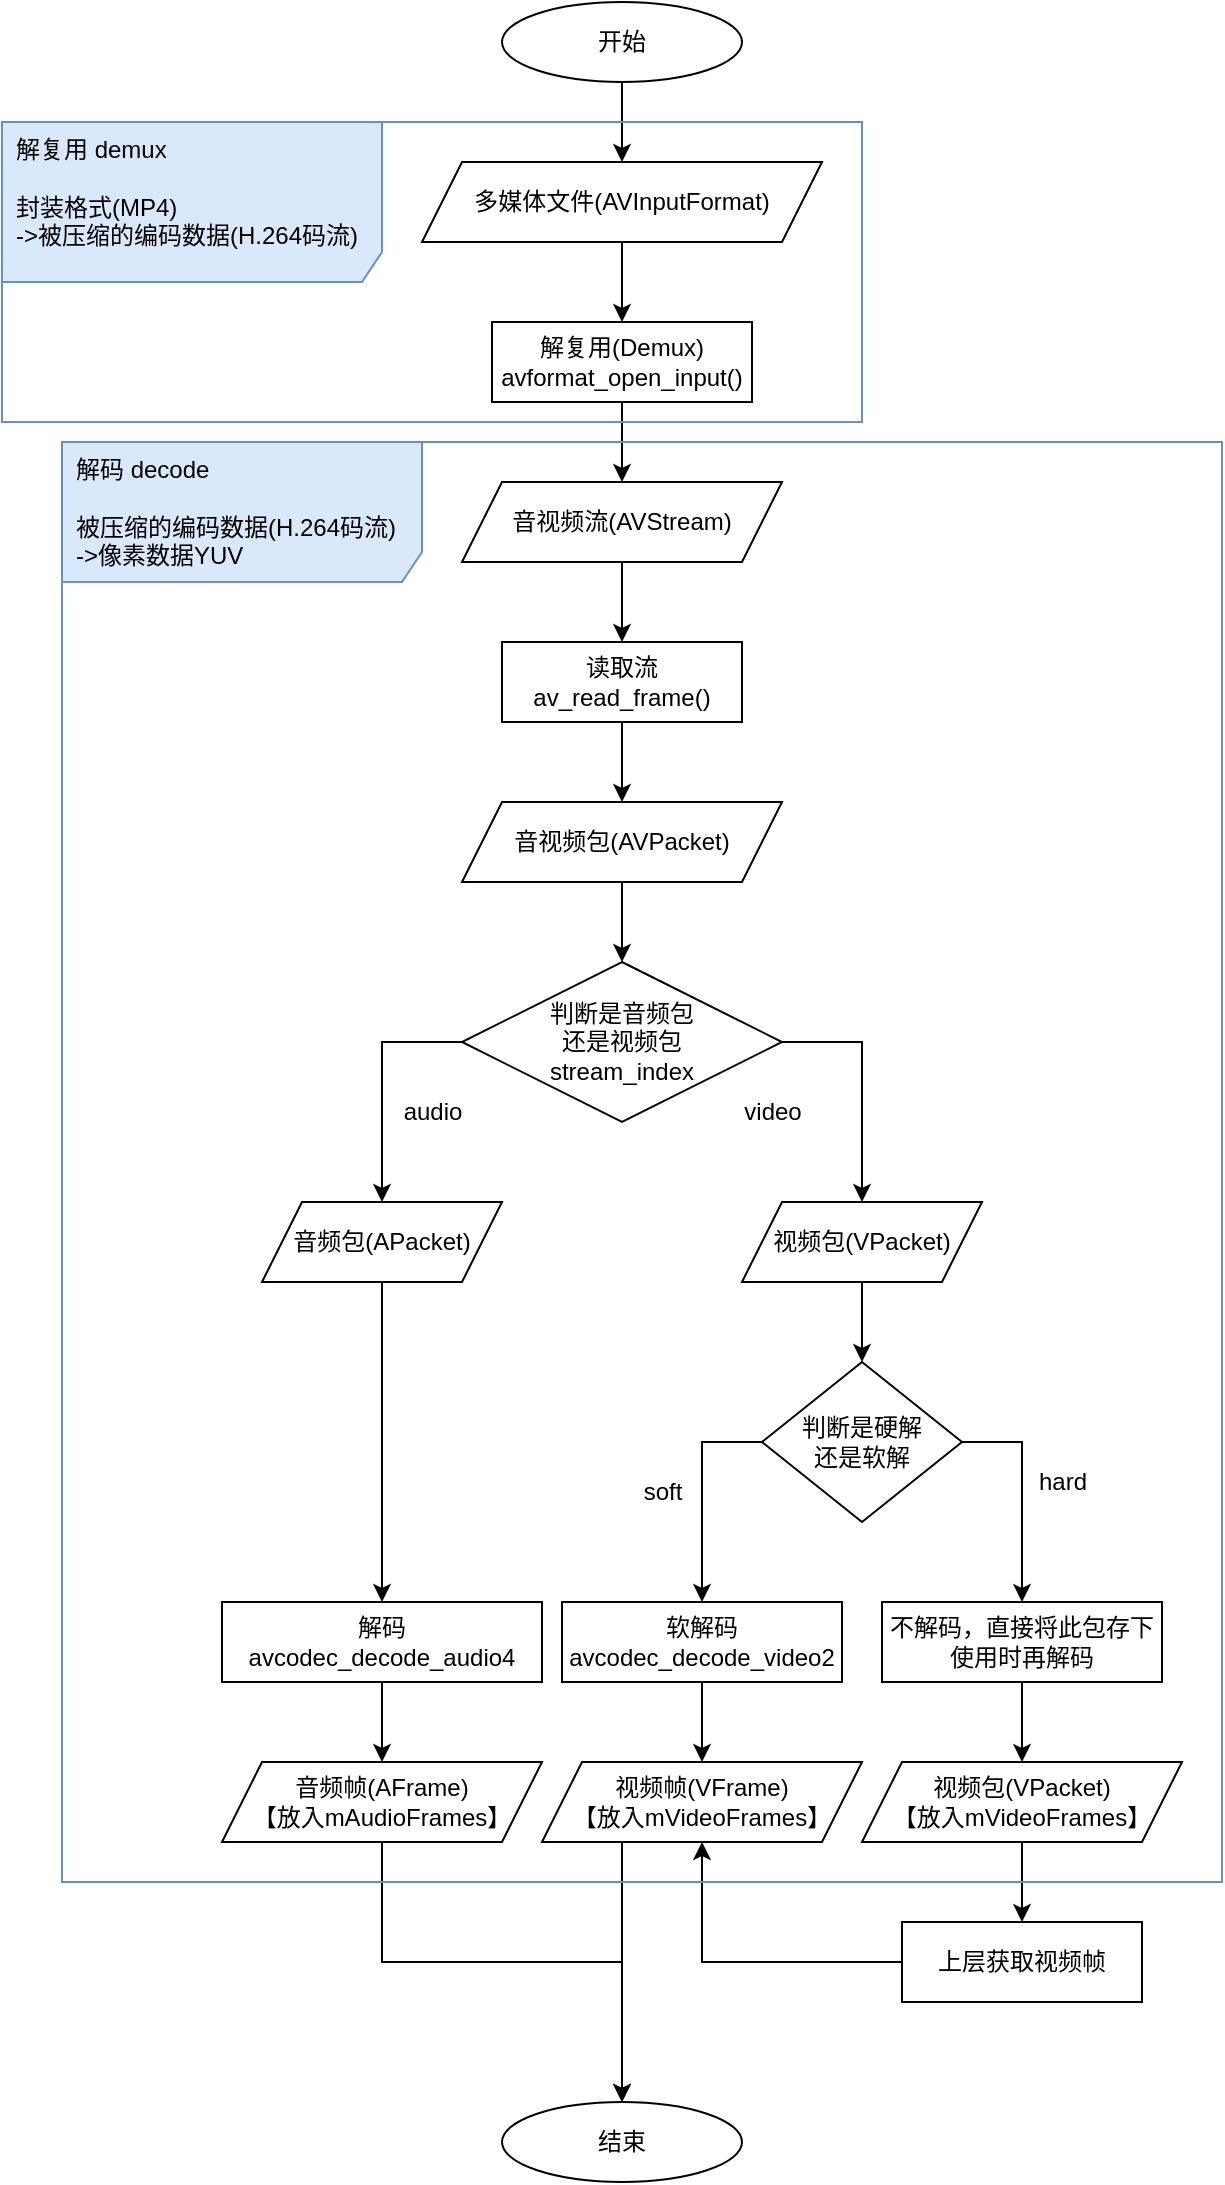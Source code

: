 <mxfile version="20.6.0" type="github">
  <diagram id="C5RBs43oDa-KdzZeNtuy" name="Page-1">
    <mxGraphModel dx="1375" dy="762" grid="1" gridSize="10" guides="1" tooltips="1" connect="1" arrows="1" fold="1" page="1" pageScale="1" pageWidth="827" pageHeight="1169" math="0" shadow="0">
      <root>
        <mxCell id="WIyWlLk6GJQsqaUBKTNV-0" />
        <mxCell id="WIyWlLk6GJQsqaUBKTNV-1" parent="WIyWlLk6GJQsqaUBKTNV-0" />
        <mxCell id="fRcir5-LAS78HHRanac3-45" style="edgeStyle=orthogonalEdgeStyle;rounded=0;orthogonalLoop=1;jettySize=auto;html=1;entryX=0.5;entryY=0;entryDx=0;entryDy=0;exitX=0.5;exitY=1;exitDx=0;exitDy=0;" edge="1" parent="WIyWlLk6GJQsqaUBKTNV-1" source="fRcir5-LAS78HHRanac3-72" target="fRcir5-LAS78HHRanac3-5">
          <mxGeometry relative="1" as="geometry">
            <mxPoint x="340" y="70" as="sourcePoint" />
          </mxGeometry>
        </mxCell>
        <mxCell id="fRcir5-LAS78HHRanac3-46" style="edgeStyle=orthogonalEdgeStyle;rounded=0;orthogonalLoop=1;jettySize=auto;html=1;entryX=0.5;entryY=0;entryDx=0;entryDy=0;" edge="1" parent="WIyWlLk6GJQsqaUBKTNV-1" source="fRcir5-LAS78HHRanac3-5" target="fRcir5-LAS78HHRanac3-6">
          <mxGeometry relative="1" as="geometry" />
        </mxCell>
        <mxCell id="fRcir5-LAS78HHRanac3-5" value="解复用(Demux)&lt;br&gt;avformat_open_input()" style="rounded=0;whiteSpace=wrap;html=1;" vertex="1" parent="WIyWlLk6GJQsqaUBKTNV-1">
          <mxGeometry x="295" y="160" width="130" height="40" as="geometry" />
        </mxCell>
        <mxCell id="fRcir5-LAS78HHRanac3-47" style="edgeStyle=orthogonalEdgeStyle;rounded=0;orthogonalLoop=1;jettySize=auto;html=1;entryX=0.5;entryY=0;entryDx=0;entryDy=0;" edge="1" parent="WIyWlLk6GJQsqaUBKTNV-1" source="fRcir5-LAS78HHRanac3-6" target="fRcir5-LAS78HHRanac3-9">
          <mxGeometry relative="1" as="geometry" />
        </mxCell>
        <mxCell id="fRcir5-LAS78HHRanac3-6" value="音视频流(AVStream)" style="shape=parallelogram;perimeter=parallelogramPerimeter;whiteSpace=wrap;html=1;fixedSize=1;rounded=0;" vertex="1" parent="WIyWlLk6GJQsqaUBKTNV-1">
          <mxGeometry x="280" y="240" width="160" height="40" as="geometry" />
        </mxCell>
        <mxCell id="fRcir5-LAS78HHRanac3-48" style="edgeStyle=orthogonalEdgeStyle;rounded=0;orthogonalLoop=1;jettySize=auto;html=1;entryX=0.5;entryY=0;entryDx=0;entryDy=0;" edge="1" parent="WIyWlLk6GJQsqaUBKTNV-1" source="fRcir5-LAS78HHRanac3-9" target="fRcir5-LAS78HHRanac3-11">
          <mxGeometry relative="1" as="geometry" />
        </mxCell>
        <mxCell id="fRcir5-LAS78HHRanac3-9" value="读取流&lt;br&gt;av_read_frame()" style="rounded=0;whiteSpace=wrap;html=1;" vertex="1" parent="WIyWlLk6GJQsqaUBKTNV-1">
          <mxGeometry x="300" y="320" width="120" height="40" as="geometry" />
        </mxCell>
        <mxCell id="fRcir5-LAS78HHRanac3-49" style="edgeStyle=orthogonalEdgeStyle;rounded=0;orthogonalLoop=1;jettySize=auto;html=1;entryX=0.5;entryY=0;entryDx=0;entryDy=0;" edge="1" parent="WIyWlLk6GJQsqaUBKTNV-1" source="fRcir5-LAS78HHRanac3-11" target="fRcir5-LAS78HHRanac3-13">
          <mxGeometry relative="1" as="geometry" />
        </mxCell>
        <mxCell id="fRcir5-LAS78HHRanac3-11" value="音视频包(AVPacket)" style="shape=parallelogram;perimeter=parallelogramPerimeter;whiteSpace=wrap;html=1;fixedSize=1;rounded=0;" vertex="1" parent="WIyWlLk6GJQsqaUBKTNV-1">
          <mxGeometry x="280" y="400" width="160" height="40" as="geometry" />
        </mxCell>
        <mxCell id="fRcir5-LAS78HHRanac3-50" style="edgeStyle=orthogonalEdgeStyle;rounded=0;orthogonalLoop=1;jettySize=auto;html=1;entryX=0.5;entryY=0;entryDx=0;entryDy=0;exitX=0;exitY=0.5;exitDx=0;exitDy=0;" edge="1" parent="WIyWlLk6GJQsqaUBKTNV-1" source="fRcir5-LAS78HHRanac3-13" target="fRcir5-LAS78HHRanac3-15">
          <mxGeometry relative="1" as="geometry" />
        </mxCell>
        <mxCell id="fRcir5-LAS78HHRanac3-51" style="edgeStyle=orthogonalEdgeStyle;rounded=0;orthogonalLoop=1;jettySize=auto;html=1;entryX=0.5;entryY=0;entryDx=0;entryDy=0;exitX=1;exitY=0.5;exitDx=0;exitDy=0;" edge="1" parent="WIyWlLk6GJQsqaUBKTNV-1" source="fRcir5-LAS78HHRanac3-13" target="fRcir5-LAS78HHRanac3-16">
          <mxGeometry relative="1" as="geometry" />
        </mxCell>
        <mxCell id="fRcir5-LAS78HHRanac3-13" value="判断是音频包&lt;br&gt;还是视频包&lt;br&gt;stream_index" style="rhombus;whiteSpace=wrap;html=1;rounded=0;" vertex="1" parent="WIyWlLk6GJQsqaUBKTNV-1">
          <mxGeometry x="280" y="480" width="160" height="80" as="geometry" />
        </mxCell>
        <mxCell id="fRcir5-LAS78HHRanac3-52" style="edgeStyle=orthogonalEdgeStyle;rounded=0;orthogonalLoop=1;jettySize=auto;html=1;entryX=0.5;entryY=0;entryDx=0;entryDy=0;" edge="1" parent="WIyWlLk6GJQsqaUBKTNV-1" source="fRcir5-LAS78HHRanac3-15" target="fRcir5-LAS78HHRanac3-20">
          <mxGeometry relative="1" as="geometry" />
        </mxCell>
        <mxCell id="fRcir5-LAS78HHRanac3-15" value="音频包(APacket)" style="shape=parallelogram;perimeter=parallelogramPerimeter;whiteSpace=wrap;html=1;fixedSize=1;rounded=0;" vertex="1" parent="WIyWlLk6GJQsqaUBKTNV-1">
          <mxGeometry x="180" y="600" width="120" height="40" as="geometry" />
        </mxCell>
        <mxCell id="fRcir5-LAS78HHRanac3-55" style="edgeStyle=orthogonalEdgeStyle;rounded=0;orthogonalLoop=1;jettySize=auto;html=1;entryX=0.5;entryY=0;entryDx=0;entryDy=0;" edge="1" parent="WIyWlLk6GJQsqaUBKTNV-1" source="fRcir5-LAS78HHRanac3-16" target="fRcir5-LAS78HHRanac3-26">
          <mxGeometry relative="1" as="geometry" />
        </mxCell>
        <mxCell id="fRcir5-LAS78HHRanac3-16" value="视频包(VPacket)" style="shape=parallelogram;perimeter=parallelogramPerimeter;whiteSpace=wrap;html=1;fixedSize=1;rounded=0;" vertex="1" parent="WIyWlLk6GJQsqaUBKTNV-1">
          <mxGeometry x="420" y="600" width="120" height="40" as="geometry" />
        </mxCell>
        <mxCell id="fRcir5-LAS78HHRanac3-53" style="edgeStyle=orthogonalEdgeStyle;rounded=0;orthogonalLoop=1;jettySize=auto;html=1;entryX=0.5;entryY=0;entryDx=0;entryDy=0;" edge="1" parent="WIyWlLk6GJQsqaUBKTNV-1" source="fRcir5-LAS78HHRanac3-20" target="fRcir5-LAS78HHRanac3-22">
          <mxGeometry relative="1" as="geometry" />
        </mxCell>
        <mxCell id="fRcir5-LAS78HHRanac3-20" value="解码&lt;br&gt;avcodec_decode_audio4" style="rounded=0;whiteSpace=wrap;html=1;" vertex="1" parent="WIyWlLk6GJQsqaUBKTNV-1">
          <mxGeometry x="160" y="800" width="160" height="40" as="geometry" />
        </mxCell>
        <mxCell id="fRcir5-LAS78HHRanac3-76" style="edgeStyle=orthogonalEdgeStyle;rounded=0;orthogonalLoop=1;jettySize=auto;html=1;entryX=0.5;entryY=0;entryDx=0;entryDy=0;" edge="1" parent="WIyWlLk6GJQsqaUBKTNV-1" source="fRcir5-LAS78HHRanac3-22" target="fRcir5-LAS78HHRanac3-70">
          <mxGeometry relative="1" as="geometry">
            <Array as="points">
              <mxPoint x="240" y="980" />
              <mxPoint x="360" y="980" />
            </Array>
          </mxGeometry>
        </mxCell>
        <mxCell id="fRcir5-LAS78HHRanac3-22" value="音频帧(AFrame)&lt;br&gt;【放入mAudioFrames】" style="shape=parallelogram;perimeter=parallelogramPerimeter;whiteSpace=wrap;html=1;fixedSize=1;rounded=0;" vertex="1" parent="WIyWlLk6GJQsqaUBKTNV-1">
          <mxGeometry x="160" y="880" width="160" height="40" as="geometry" />
        </mxCell>
        <mxCell id="fRcir5-LAS78HHRanac3-24" value="audio" style="text;html=1;align=center;verticalAlign=middle;resizable=0;points=[];autosize=1;strokeColor=none;fillColor=none;rounded=0;" vertex="1" parent="WIyWlLk6GJQsqaUBKTNV-1">
          <mxGeometry x="240" y="540" width="50" height="30" as="geometry" />
        </mxCell>
        <mxCell id="fRcir5-LAS78HHRanac3-25" value="video" style="text;html=1;align=center;verticalAlign=middle;resizable=0;points=[];autosize=1;strokeColor=none;fillColor=none;rounded=0;" vertex="1" parent="WIyWlLk6GJQsqaUBKTNV-1">
          <mxGeometry x="410" y="540" width="50" height="30" as="geometry" />
        </mxCell>
        <mxCell id="fRcir5-LAS78HHRanac3-57" style="edgeStyle=orthogonalEdgeStyle;rounded=0;orthogonalLoop=1;jettySize=auto;html=1;entryX=0.5;entryY=0;entryDx=0;entryDy=0;exitX=1;exitY=0.5;exitDx=0;exitDy=0;" edge="1" parent="WIyWlLk6GJQsqaUBKTNV-1" source="fRcir5-LAS78HHRanac3-26" target="fRcir5-LAS78HHRanac3-30">
          <mxGeometry relative="1" as="geometry" />
        </mxCell>
        <mxCell id="fRcir5-LAS78HHRanac3-62" style="edgeStyle=orthogonalEdgeStyle;rounded=0;orthogonalLoop=1;jettySize=auto;html=1;entryX=0.5;entryY=0;entryDx=0;entryDy=0;exitX=0;exitY=0.5;exitDx=0;exitDy=0;" edge="1" parent="WIyWlLk6GJQsqaUBKTNV-1" source="fRcir5-LAS78HHRanac3-26" target="fRcir5-LAS78HHRanac3-29">
          <mxGeometry relative="1" as="geometry" />
        </mxCell>
        <mxCell id="fRcir5-LAS78HHRanac3-26" value="判断是硬解&lt;br&gt;还是软解" style="rhombus;whiteSpace=wrap;html=1;rounded=0;" vertex="1" parent="WIyWlLk6GJQsqaUBKTNV-1">
          <mxGeometry x="430" y="680" width="100" height="80" as="geometry" />
        </mxCell>
        <mxCell id="fRcir5-LAS78HHRanac3-60" style="edgeStyle=orthogonalEdgeStyle;rounded=0;orthogonalLoop=1;jettySize=auto;html=1;entryX=0.5;entryY=0;entryDx=0;entryDy=0;" edge="1" parent="WIyWlLk6GJQsqaUBKTNV-1" source="fRcir5-LAS78HHRanac3-29" target="fRcir5-LAS78HHRanac3-35">
          <mxGeometry relative="1" as="geometry" />
        </mxCell>
        <mxCell id="fRcir5-LAS78HHRanac3-58" style="edgeStyle=orthogonalEdgeStyle;rounded=0;orthogonalLoop=1;jettySize=auto;html=1;entryX=0.5;entryY=0;entryDx=0;entryDy=0;" edge="1" parent="WIyWlLk6GJQsqaUBKTNV-1" source="fRcir5-LAS78HHRanac3-30" target="fRcir5-LAS78HHRanac3-37">
          <mxGeometry relative="1" as="geometry" />
        </mxCell>
        <mxCell id="fRcir5-LAS78HHRanac3-29" value="软解码&lt;br&gt;avcodec_decode_video2" style="rounded=0;whiteSpace=wrap;html=1;flipH=1;" vertex="1" parent="WIyWlLk6GJQsqaUBKTNV-1">
          <mxGeometry x="330" y="800" width="140" height="40" as="geometry" />
        </mxCell>
        <mxCell id="fRcir5-LAS78HHRanac3-30" value="不解码，直接将此包存下&lt;br&gt;使用时再解码" style="rounded=0;whiteSpace=wrap;html=1;" vertex="1" parent="WIyWlLk6GJQsqaUBKTNV-1">
          <mxGeometry x="490" y="800" width="140" height="40" as="geometry" />
        </mxCell>
        <mxCell id="fRcir5-LAS78HHRanac3-33" value="soft" style="text;html=1;align=center;verticalAlign=middle;resizable=0;points=[];autosize=1;strokeColor=none;fillColor=none;rounded=0;" vertex="1" parent="WIyWlLk6GJQsqaUBKTNV-1">
          <mxGeometry x="360" y="730" width="40" height="30" as="geometry" />
        </mxCell>
        <mxCell id="fRcir5-LAS78HHRanac3-75" style="edgeStyle=orthogonalEdgeStyle;rounded=0;orthogonalLoop=1;jettySize=auto;html=1;entryX=0.5;entryY=0;entryDx=0;entryDy=0;" edge="1" parent="WIyWlLk6GJQsqaUBKTNV-1" source="fRcir5-LAS78HHRanac3-35" target="fRcir5-LAS78HHRanac3-70">
          <mxGeometry relative="1" as="geometry">
            <Array as="points">
              <mxPoint x="360" y="940" />
              <mxPoint x="360" y="940" />
            </Array>
          </mxGeometry>
        </mxCell>
        <mxCell id="fRcir5-LAS78HHRanac3-35" value="视频帧(VFrame)&lt;br&gt;【放入mVideoFrames】" style="shape=parallelogram;perimeter=parallelogramPerimeter;whiteSpace=wrap;html=1;fixedSize=1;rounded=0;" vertex="1" parent="WIyWlLk6GJQsqaUBKTNV-1">
          <mxGeometry x="320" y="880" width="160" height="40" as="geometry" />
        </mxCell>
        <mxCell id="fRcir5-LAS78HHRanac3-59" style="edgeStyle=orthogonalEdgeStyle;rounded=0;orthogonalLoop=1;jettySize=auto;html=1;entryX=0.5;entryY=0;entryDx=0;entryDy=0;" edge="1" parent="WIyWlLk6GJQsqaUBKTNV-1" source="fRcir5-LAS78HHRanac3-37" target="fRcir5-LAS78HHRanac3-41">
          <mxGeometry relative="1" as="geometry" />
        </mxCell>
        <mxCell id="fRcir5-LAS78HHRanac3-37" value="视频包(VPacket)&lt;br&gt;【放入mVideoFrames】" style="shape=parallelogram;perimeter=parallelogramPerimeter;whiteSpace=wrap;html=1;fixedSize=1;rounded=0;" vertex="1" parent="WIyWlLk6GJQsqaUBKTNV-1">
          <mxGeometry x="480" y="880" width="160" height="40" as="geometry" />
        </mxCell>
        <mxCell id="fRcir5-LAS78HHRanac3-44" style="edgeStyle=orthogonalEdgeStyle;rounded=0;orthogonalLoop=1;jettySize=auto;html=1;entryX=0.5;entryY=1;entryDx=0;entryDy=0;" edge="1" parent="WIyWlLk6GJQsqaUBKTNV-1" source="fRcir5-LAS78HHRanac3-41" target="fRcir5-LAS78HHRanac3-35">
          <mxGeometry relative="1" as="geometry">
            <mxPoint x="560" y="990" as="targetPoint" />
            <Array as="points">
              <mxPoint x="400" y="980" />
            </Array>
          </mxGeometry>
        </mxCell>
        <mxCell id="fRcir5-LAS78HHRanac3-41" value="上层获取视频帧" style="rounded=0;whiteSpace=wrap;html=1;" vertex="1" parent="WIyWlLk6GJQsqaUBKTNV-1">
          <mxGeometry x="500" y="960" width="120" height="40" as="geometry" />
        </mxCell>
        <mxCell id="fRcir5-LAS78HHRanac3-73" style="edgeStyle=orthogonalEdgeStyle;rounded=0;orthogonalLoop=1;jettySize=auto;html=1;entryX=0.5;entryY=0;entryDx=0;entryDy=0;exitX=0.5;exitY=1;exitDx=0;exitDy=0;" edge="1" parent="WIyWlLk6GJQsqaUBKTNV-1" source="fRcir5-LAS78HHRanac3-69" target="fRcir5-LAS78HHRanac3-72">
          <mxGeometry relative="1" as="geometry">
            <mxPoint x="360" y="30" as="sourcePoint" />
          </mxGeometry>
        </mxCell>
        <mxCell id="fRcir5-LAS78HHRanac3-69" value="开始" style="ellipse;whiteSpace=wrap;html=1;rounded=0;" vertex="1" parent="WIyWlLk6GJQsqaUBKTNV-1">
          <mxGeometry x="300" width="120" height="40" as="geometry" />
        </mxCell>
        <mxCell id="fRcir5-LAS78HHRanac3-70" value="结束" style="ellipse;whiteSpace=wrap;html=1;rounded=0;" vertex="1" parent="WIyWlLk6GJQsqaUBKTNV-1">
          <mxGeometry x="300" y="1050" width="120" height="40" as="geometry" />
        </mxCell>
        <mxCell id="fRcir5-LAS78HHRanac3-72" value="多媒体文件(AVInputFormat)" style="shape=parallelogram;perimeter=parallelogramPerimeter;whiteSpace=wrap;html=1;fixedSize=1;rounded=0;" vertex="1" parent="WIyWlLk6GJQsqaUBKTNV-1">
          <mxGeometry x="260" y="80" width="200" height="40" as="geometry" />
        </mxCell>
        <mxCell id="fRcir5-LAS78HHRanac3-74" value="hard" style="text;html=1;align=center;verticalAlign=middle;resizable=0;points=[];autosize=1;strokeColor=none;fillColor=none;rounded=0;" vertex="1" parent="WIyWlLk6GJQsqaUBKTNV-1">
          <mxGeometry x="555" y="725" width="50" height="30" as="geometry" />
        </mxCell>
        <mxCell id="fRcir5-LAS78HHRanac3-97" value="解码 decode&lt;br&gt;&lt;br style=&quot;font-size: 12px;&quot;&gt;被压缩的编码数据(H.264码流)&lt;br&gt;-&amp;gt;像素数据YUV" style="shape=umlFrame;whiteSpace=wrap;html=1;width=180;height=70;boundedLbl=1;verticalAlign=top;align=left;spacingLeft=5;fillColor=#dae8fc;strokeColor=#6c8ebf;fontSize=12;" vertex="1" parent="WIyWlLk6GJQsqaUBKTNV-1">
          <mxGeometry x="80" y="220" width="580" height="720" as="geometry" />
        </mxCell>
        <mxCell id="fRcir5-LAS78HHRanac3-98" value="解复用 demux&lt;br&gt;&lt;br&gt;封装格式(MP4)&lt;br&gt;-&amp;gt;被压缩的编码数据(H.264码流)" style="shape=umlFrame;whiteSpace=wrap;html=1;width=190;height=80;boundedLbl=1;verticalAlign=top;align=left;spacingLeft=5;fillColor=#dae8fc;strokeColor=#6c8ebf;" vertex="1" parent="WIyWlLk6GJQsqaUBKTNV-1">
          <mxGeometry x="50" y="60" width="430" height="150" as="geometry" />
        </mxCell>
      </root>
    </mxGraphModel>
  </diagram>
</mxfile>
